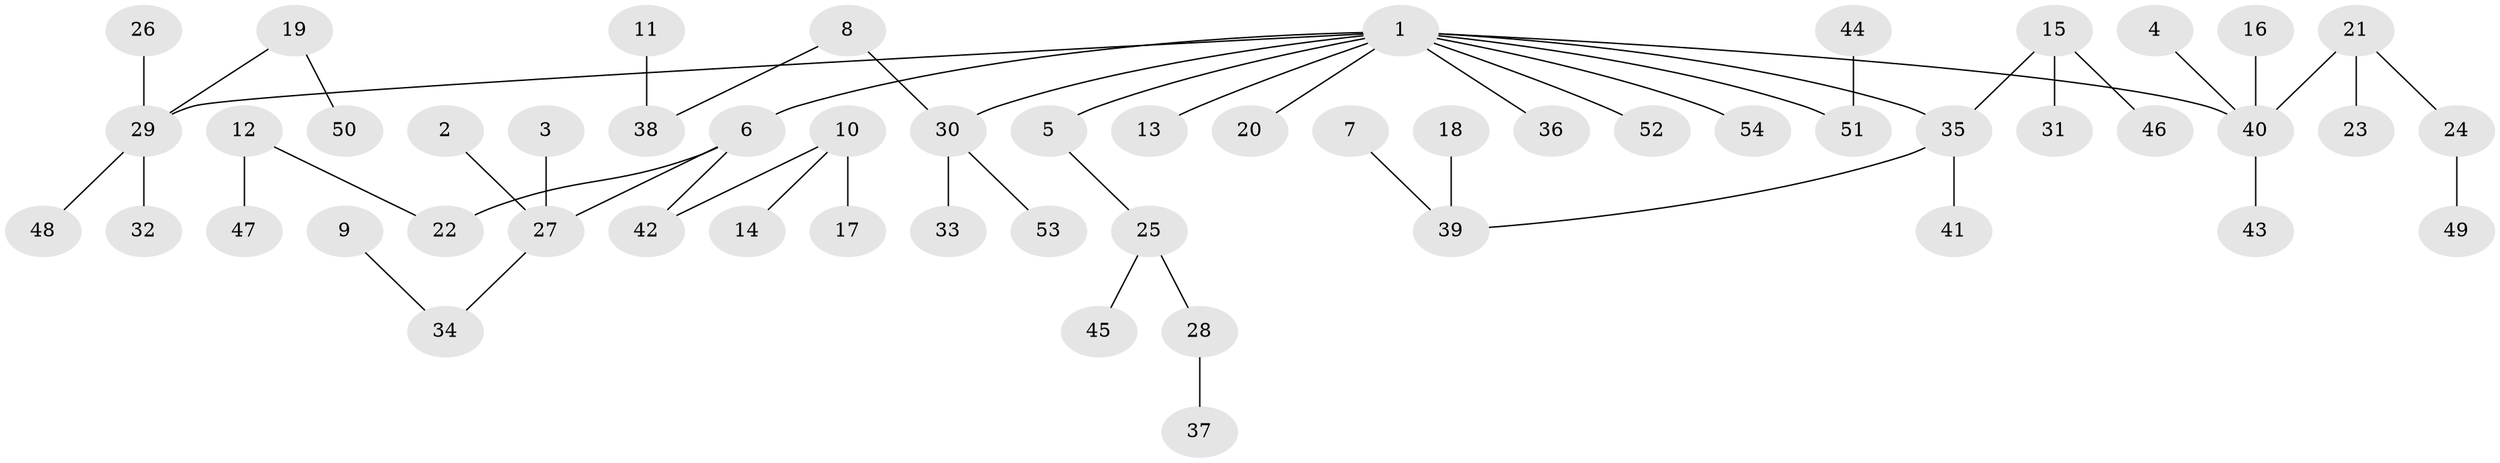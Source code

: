 // original degree distribution, {6: 0.046296296296296294, 4: 0.08333333333333333, 2: 0.2222222222222222, 1: 0.5277777777777778, 5: 0.018518518518518517, 3: 0.10185185185185185}
// Generated by graph-tools (version 1.1) at 2025/26/03/09/25 03:26:33]
// undirected, 54 vertices, 53 edges
graph export_dot {
graph [start="1"]
  node [color=gray90,style=filled];
  1;
  2;
  3;
  4;
  5;
  6;
  7;
  8;
  9;
  10;
  11;
  12;
  13;
  14;
  15;
  16;
  17;
  18;
  19;
  20;
  21;
  22;
  23;
  24;
  25;
  26;
  27;
  28;
  29;
  30;
  31;
  32;
  33;
  34;
  35;
  36;
  37;
  38;
  39;
  40;
  41;
  42;
  43;
  44;
  45;
  46;
  47;
  48;
  49;
  50;
  51;
  52;
  53;
  54;
  1 -- 5 [weight=1.0];
  1 -- 6 [weight=1.0];
  1 -- 13 [weight=1.0];
  1 -- 20 [weight=1.0];
  1 -- 29 [weight=1.0];
  1 -- 30 [weight=1.0];
  1 -- 35 [weight=1.0];
  1 -- 36 [weight=1.0];
  1 -- 40 [weight=1.0];
  1 -- 51 [weight=1.0];
  1 -- 52 [weight=1.0];
  1 -- 54 [weight=1.0];
  2 -- 27 [weight=1.0];
  3 -- 27 [weight=1.0];
  4 -- 40 [weight=1.0];
  5 -- 25 [weight=1.0];
  6 -- 22 [weight=1.0];
  6 -- 27 [weight=1.0];
  6 -- 42 [weight=1.0];
  7 -- 39 [weight=1.0];
  8 -- 30 [weight=1.0];
  8 -- 38 [weight=1.0];
  9 -- 34 [weight=1.0];
  10 -- 14 [weight=1.0];
  10 -- 17 [weight=1.0];
  10 -- 42 [weight=1.0];
  11 -- 38 [weight=1.0];
  12 -- 22 [weight=1.0];
  12 -- 47 [weight=1.0];
  15 -- 31 [weight=1.0];
  15 -- 35 [weight=1.0];
  15 -- 46 [weight=1.0];
  16 -- 40 [weight=1.0];
  18 -- 39 [weight=1.0];
  19 -- 29 [weight=1.0];
  19 -- 50 [weight=1.0];
  21 -- 23 [weight=1.0];
  21 -- 24 [weight=1.0];
  21 -- 40 [weight=1.0];
  24 -- 49 [weight=1.0];
  25 -- 28 [weight=1.0];
  25 -- 45 [weight=1.0];
  26 -- 29 [weight=1.0];
  27 -- 34 [weight=1.0];
  28 -- 37 [weight=1.0];
  29 -- 32 [weight=1.0];
  29 -- 48 [weight=1.0];
  30 -- 33 [weight=1.0];
  30 -- 53 [weight=1.0];
  35 -- 39 [weight=1.0];
  35 -- 41 [weight=1.0];
  40 -- 43 [weight=1.0];
  44 -- 51 [weight=1.0];
}
